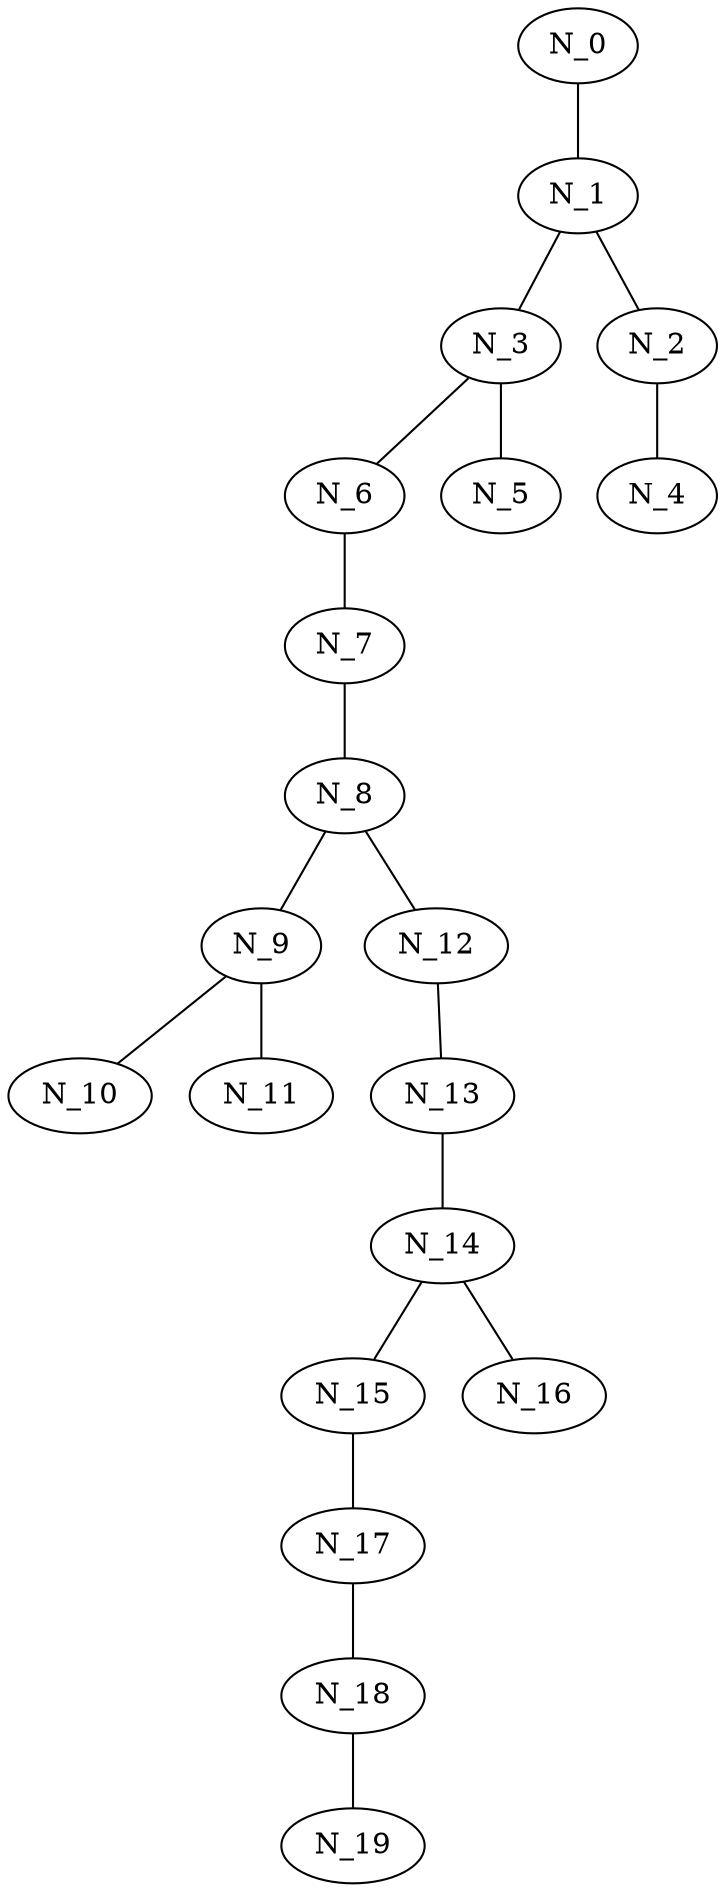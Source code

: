 graph arbolDFS_DFSIterativo{
N_7 -- N_8;
N_6 -- N_7;
N_8 -- N_9;
N_15 -- N_17;
N_18 -- N_19;
N_9 -- N_10;
N_9 -- N_11;
N_14 -- N_16;
N_14 -- N_15;
N_8 -- N_12;
N_0 -- N_1;
N_1 -- N_3;
N_13 -- N_14;
N_2 -- N_4;
N_1 -- N_2;
N_17 -- N_18;
N_3 -- N_5;
N_3 -- N_6;
N_12 -- N_13;
}